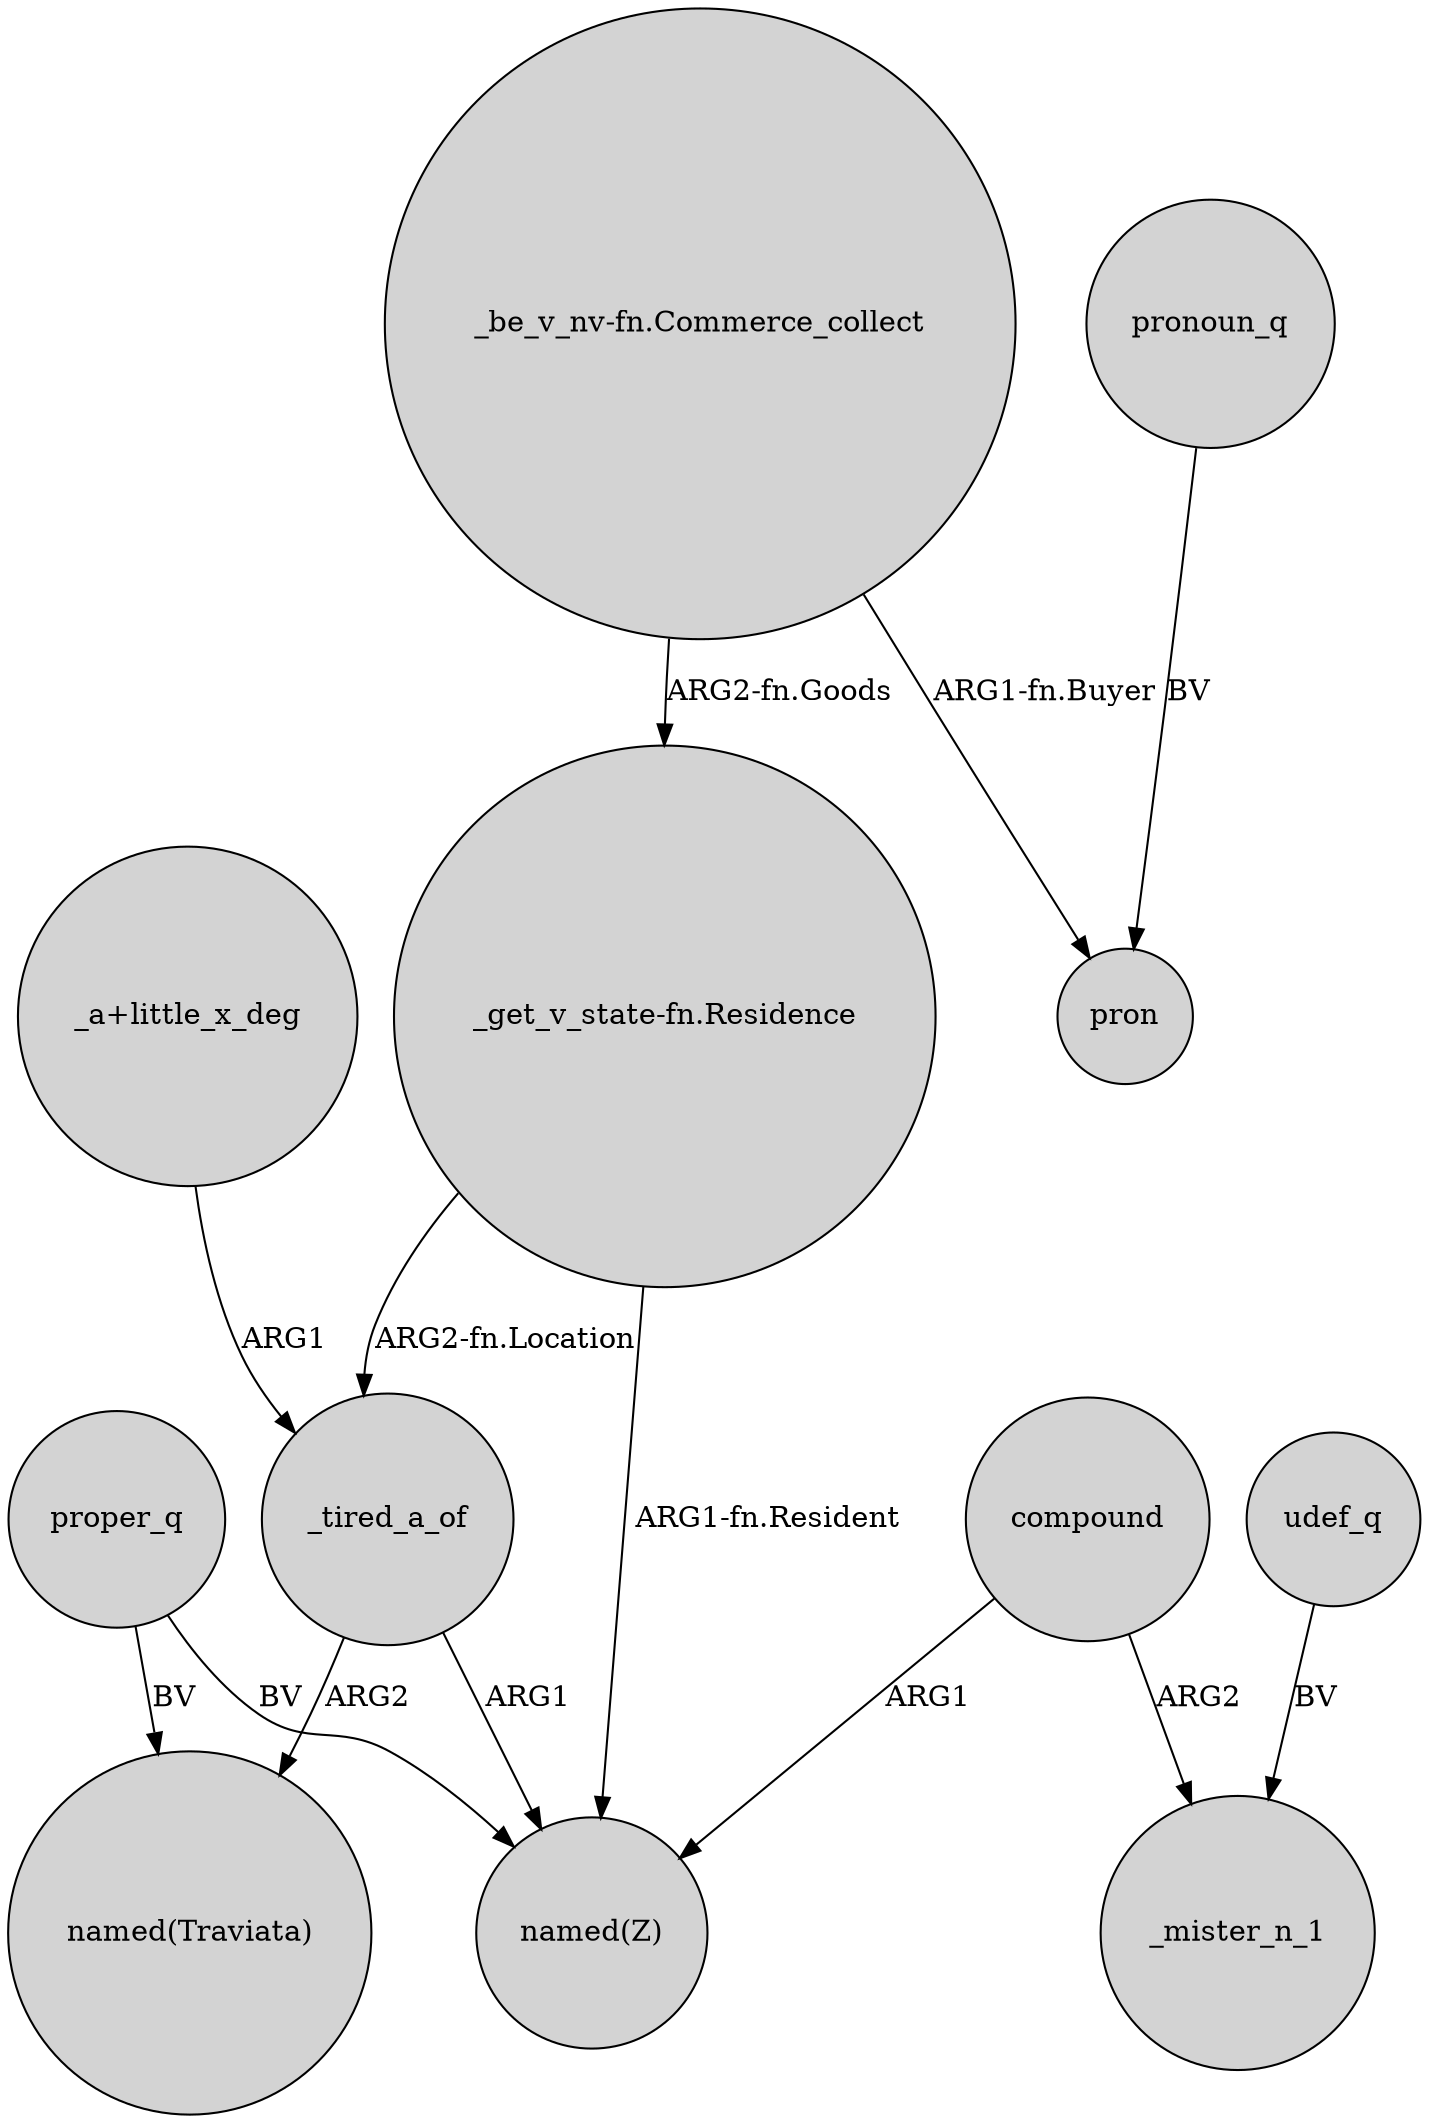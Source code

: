 digraph {
	node [shape=circle style=filled]
	_tired_a_of -> "named(Z)" [label=ARG1]
	proper_q -> "named(Z)" [label=BV]
	compound -> _mister_n_1 [label=ARG2]
	"_be_v_nv-fn.Commerce_collect" -> "_get_v_state-fn.Residence" [label="ARG2-fn.Goods"]
	"_a+little_x_deg" -> _tired_a_of [label=ARG1]
	udef_q -> _mister_n_1 [label=BV]
	proper_q -> "named(Traviata)" [label=BV]
	"_get_v_state-fn.Residence" -> _tired_a_of [label="ARG2-fn.Location"]
	_tired_a_of -> "named(Traviata)" [label=ARG2]
	"_be_v_nv-fn.Commerce_collect" -> pron [label="ARG1-fn.Buyer"]
	"_get_v_state-fn.Residence" -> "named(Z)" [label="ARG1-fn.Resident"]
	compound -> "named(Z)" [label=ARG1]
	pronoun_q -> pron [label=BV]
}
